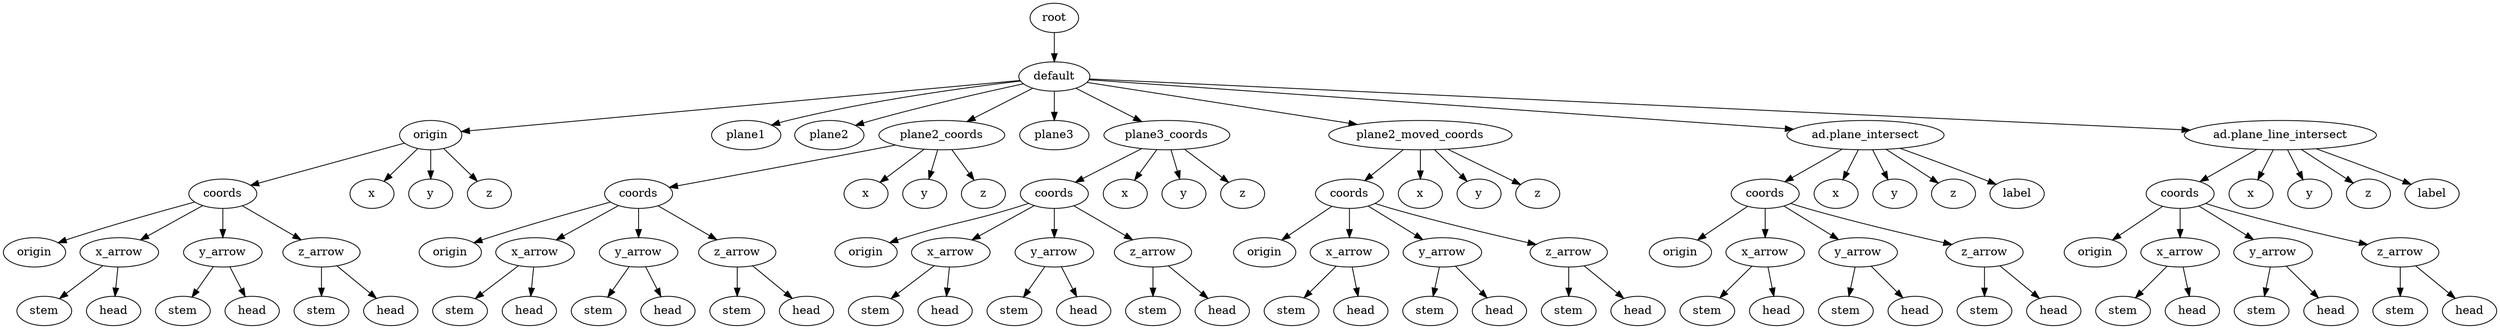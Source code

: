 digraph default {
    root_1 [label="root"];
    default_2 [label="default"];
    origin_3 [label="origin"];
    coords_4 [label="coords"];
    origin_5 [label="origin"];
    x_arrow_6 [label="x_arrow"];
    stem_7 [label="stem"];
    head_8 [label="head"];
    y_arrow_9 [label="y_arrow"];
    stem_10 [label="stem"];
    head_11 [label="head"];
    z_arrow_12 [label="z_arrow"];
    stem_13 [label="stem"];
    head_14 [label="head"];
    x_15 [label="x"];
    y_16 [label="y"];
    z_17 [label="z"];
    plane1_18 [label="plane1"];
    plane2_19 [label="plane2"];
    plane2_coords_20 [label="plane2_coords"];
    coords_21 [label="coords"];
    origin_22 [label="origin"];
    x_arrow_23 [label="x_arrow"];
    stem_24 [label="stem"];
    head_25 [label="head"];
    y_arrow_26 [label="y_arrow"];
    stem_27 [label="stem"];
    head_28 [label="head"];
    z_arrow_29 [label="z_arrow"];
    stem_30 [label="stem"];
    head_31 [label="head"];
    x_32 [label="x"];
    y_33 [label="y"];
    z_34 [label="z"];
    plane3_35 [label="plane3"];
    plane3_coords_36 [label="plane3_coords"];
    coords_37 [label="coords"];
    origin_38 [label="origin"];
    x_arrow_39 [label="x_arrow"];
    stem_40 [label="stem"];
    head_41 [label="head"];
    y_arrow_42 [label="y_arrow"];
    stem_43 [label="stem"];
    head_44 [label="head"];
    z_arrow_45 [label="z_arrow"];
    stem_46 [label="stem"];
    head_47 [label="head"];
    x_48 [label="x"];
    y_49 [label="y"];
    z_50 [label="z"];
    plane2_moved_coords_51 [label="plane2_moved_coords"];
    coords_52 [label="coords"];
    origin_53 [label="origin"];
    x_arrow_54 [label="x_arrow"];
    stem_55 [label="stem"];
    head_56 [label="head"];
    y_arrow_57 [label="y_arrow"];
    stem_58 [label="stem"];
    head_59 [label="head"];
    z_arrow_60 [label="z_arrow"];
    stem_61 [label="stem"];
    head_62 [label="head"];
    x_63 [label="x"];
    y_64 [label="y"];
    z_65 [label="z"];
    66 [label="ad\.plane_intersect"];
    coords_67 [label="coords"];
    origin_68 [label="origin"];
    x_arrow_69 [label="x_arrow"];
    stem_70 [label="stem"];
    head_71 [label="head"];
    y_arrow_72 [label="y_arrow"];
    stem_73 [label="stem"];
    head_74 [label="head"];
    z_arrow_75 [label="z_arrow"];
    stem_76 [label="stem"];
    head_77 [label="head"];
    x_78 [label="x"];
    y_79 [label="y"];
    z_80 [label="z"];
    label_81 [label="label"];
    82 [label="ad\.plane_line_intersect"];
    coords_83 [label="coords"];
    origin_84 [label="origin"];
    x_arrow_85 [label="x_arrow"];
    stem_86 [label="stem"];
    head_87 [label="head"];
    y_arrow_88 [label="y_arrow"];
    stem_89 [label="stem"];
    head_90 [label="head"];
    z_arrow_91 [label="z_arrow"];
    stem_92 [label="stem"];
    head_93 [label="head"];
    x_94 [label="x"];
    y_95 [label="y"];
    z_96 [label="z"];
    label_97 [label="label"];
    root_1 -> default_2;
    default_2 -> origin_3;
    origin_3 -> coords_4;
    coords_4 -> origin_5;
    coords_4 -> x_arrow_6;
    x_arrow_6 -> stem_7;
    x_arrow_6 -> head_8;
    coords_4 -> y_arrow_9;
    y_arrow_9 -> stem_10;
    y_arrow_9 -> head_11;
    coords_4 -> z_arrow_12;
    z_arrow_12 -> stem_13;
    z_arrow_12 -> head_14;
    origin_3 -> x_15;
    origin_3 -> y_16;
    origin_3 -> z_17;
    default_2 -> plane1_18;
    default_2 -> plane2_19;
    default_2 -> plane2_coords_20;
    plane2_coords_20 -> coords_21;
    coords_21 -> origin_22;
    coords_21 -> x_arrow_23;
    x_arrow_23 -> stem_24;
    x_arrow_23 -> head_25;
    coords_21 -> y_arrow_26;
    y_arrow_26 -> stem_27;
    y_arrow_26 -> head_28;
    coords_21 -> z_arrow_29;
    z_arrow_29 -> stem_30;
    z_arrow_29 -> head_31;
    plane2_coords_20 -> x_32;
    plane2_coords_20 -> y_33;
    plane2_coords_20 -> z_34;
    default_2 -> plane3_35;
    default_2 -> plane3_coords_36;
    plane3_coords_36 -> coords_37;
    coords_37 -> origin_38;
    coords_37 -> x_arrow_39;
    x_arrow_39 -> stem_40;
    x_arrow_39 -> head_41;
    coords_37 -> y_arrow_42;
    y_arrow_42 -> stem_43;
    y_arrow_42 -> head_44;
    coords_37 -> z_arrow_45;
    z_arrow_45 -> stem_46;
    z_arrow_45 -> head_47;
    plane3_coords_36 -> x_48;
    plane3_coords_36 -> y_49;
    plane3_coords_36 -> z_50;
    default_2 -> plane2_moved_coords_51;
    plane2_moved_coords_51 -> coords_52;
    coords_52 -> origin_53;
    coords_52 -> x_arrow_54;
    x_arrow_54 -> stem_55;
    x_arrow_54 -> head_56;
    coords_52 -> y_arrow_57;
    y_arrow_57 -> stem_58;
    y_arrow_57 -> head_59;
    coords_52 -> z_arrow_60;
    z_arrow_60 -> stem_61;
    z_arrow_60 -> head_62;
    plane2_moved_coords_51 -> x_63;
    plane2_moved_coords_51 -> y_64;
    plane2_moved_coords_51 -> z_65;
    default_2 -> 66;
    66 -> coords_67;
    coords_67 -> origin_68;
    coords_67 -> x_arrow_69;
    x_arrow_69 -> stem_70;
    x_arrow_69 -> head_71;
    coords_67 -> y_arrow_72;
    y_arrow_72 -> stem_73;
    y_arrow_72 -> head_74;
    coords_67 -> z_arrow_75;
    z_arrow_75 -> stem_76;
    z_arrow_75 -> head_77;
    66 -> x_78;
    66 -> y_79;
    66 -> z_80;
    66 -> label_81;
    default_2 -> 82;
    82 -> coords_83;
    coords_83 -> origin_84;
    coords_83 -> x_arrow_85;
    x_arrow_85 -> stem_86;
    x_arrow_85 -> head_87;
    coords_83 -> y_arrow_88;
    y_arrow_88 -> stem_89;
    y_arrow_88 -> head_90;
    coords_83 -> z_arrow_91;
    z_arrow_91 -> stem_92;
    z_arrow_91 -> head_93;
    82 -> x_94;
    82 -> y_95;
    82 -> z_96;
    82 -> label_97;
}
